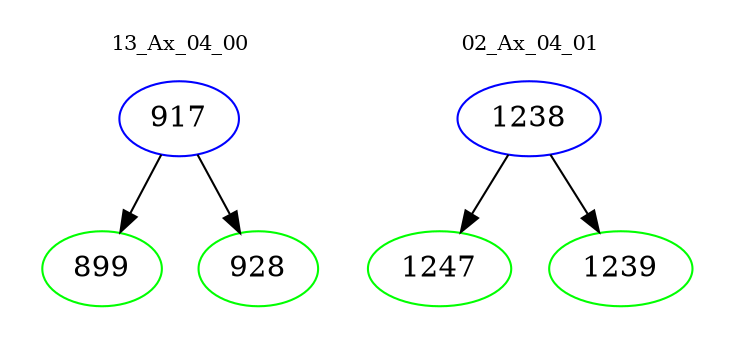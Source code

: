digraph{
subgraph cluster_0 {
color = white
label = "13_Ax_04_00";
fontsize=10;
T0_917 [label="917", color="blue"]
T0_917 -> T0_899 [color="black"]
T0_899 [label="899", color="green"]
T0_917 -> T0_928 [color="black"]
T0_928 [label="928", color="green"]
}
subgraph cluster_1 {
color = white
label = "02_Ax_04_01";
fontsize=10;
T1_1238 [label="1238", color="blue"]
T1_1238 -> T1_1247 [color="black"]
T1_1247 [label="1247", color="green"]
T1_1238 -> T1_1239 [color="black"]
T1_1239 [label="1239", color="green"]
}
}
